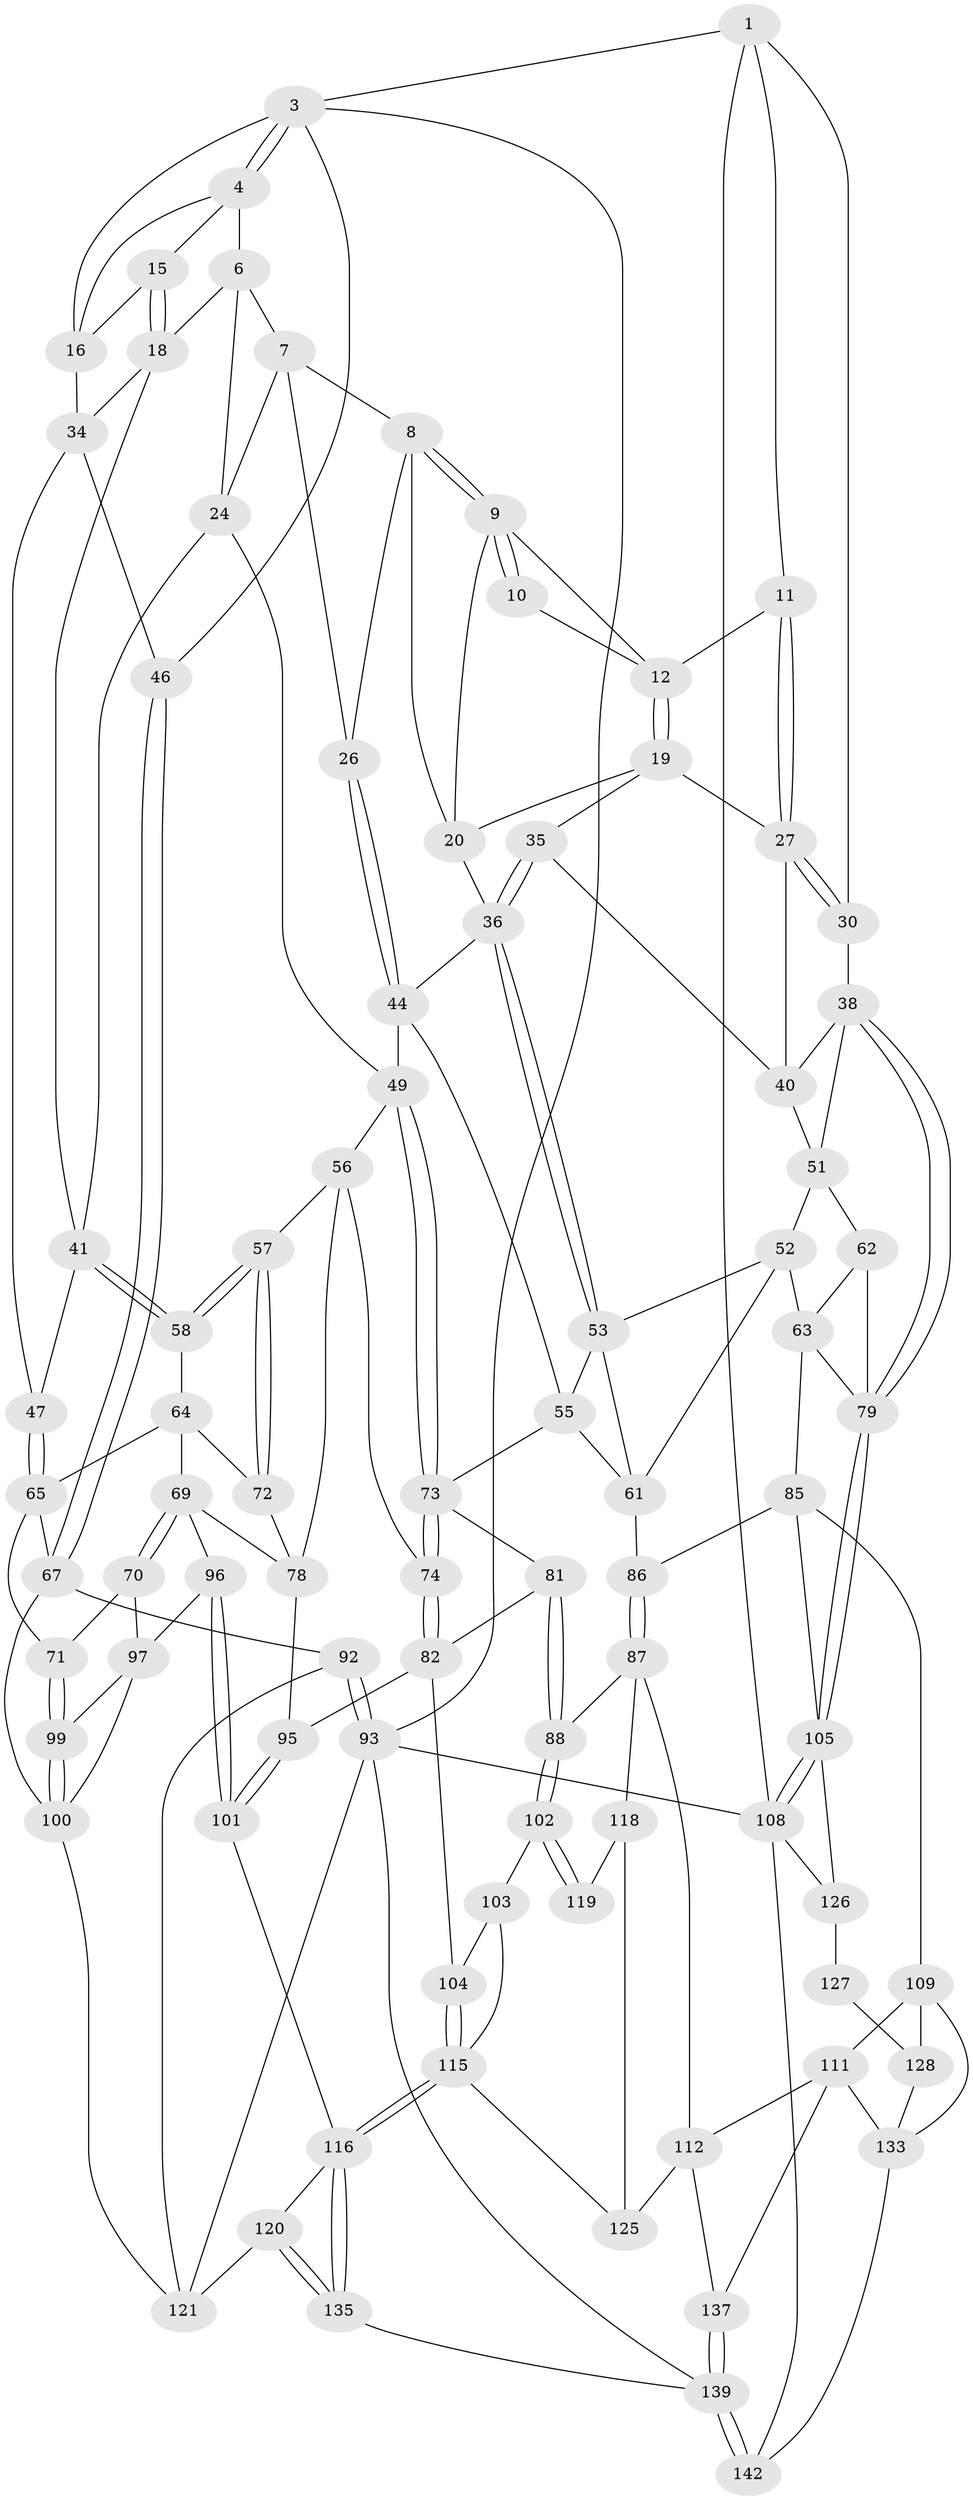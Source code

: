 // Generated by graph-tools (version 1.1) at 2025/52/02/27/25 19:52:43]
// undirected, 87 vertices, 193 edges
graph export_dot {
graph [start="1"]
  node [color=gray90,style=filled];
  1 [pos="+0.9064615985045025+0",super="+2"];
  3 [pos="+0+0",super="+32"];
  4 [pos="+0+0",super="+5"];
  6 [pos="+0.32309299415515563+0",super="+17"];
  7 [pos="+0.537301069842804+0",super="+23"];
  8 [pos="+0.5608140083665295+0",super="+22"];
  9 [pos="+0.5882202816891736+0",super="+14"];
  10 [pos="+0.7950635146622026+0"];
  11 [pos="+0.9152560361598998+0.10328165798863216"];
  12 [pos="+0.8906374926719328+0.10273363859765251",super="+13"];
  15 [pos="+0.15930516201652864+0.1272572966553723"];
  16 [pos="+0.061500640588351856+0.13926924853726544",super="+31"];
  18 [pos="+0.1918498119948654+0.1947303720978271",super="+33"];
  19 [pos="+0.7852209573823624+0.15530091447677638",super="+29"];
  20 [pos="+0.776291614494714+0.15457123124219663",super="+21"];
  24 [pos="+0.4194291659663029+0.28523781757751915",super="+25"];
  26 [pos="+0.5607206968618983+0.2751660759854665"];
  27 [pos="+1+0.1333555012121678",super="+28"];
  30 [pos="+1+0.14138074044490945"];
  34 [pos="+0.1027995594431803+0.2686428693349254",super="+45"];
  35 [pos="+0.859610189910067+0.32843698574259655"];
  36 [pos="+0.7042003024763352+0.3235130121212525",super="+37"];
  38 [pos="+1+0.42761796389189227",super="+39"];
  40 [pos="+1+0.40573647480750463",super="+43"];
  41 [pos="+0.30128498280601046+0.3695583598192723",super="+42"];
  44 [pos="+0.6552774590201819+0.3104004152812578",super="+48"];
  46 [pos="+0+0.38933963428137786"];
  47 [pos="+0.09180716741133356+0.406352822202165"];
  49 [pos="+0.5209918904187695+0.4722311510588225",super="+50"];
  51 [pos="+0.8098030493100637+0.43520744285886154",super="+59"];
  52 [pos="+0.8032630090758692+0.439469341833017",super="+60"];
  53 [pos="+0.7122706652974917+0.3537514243781596",super="+54"];
  55 [pos="+0.6798438868751773+0.5162626805895837",super="+76"];
  56 [pos="+0.37761878519291325+0.5073689197939221",super="+75"];
  57 [pos="+0.30293261714087644+0.4352067159992439"];
  58 [pos="+0.2970314936101396+0.421056199154093"];
  61 [pos="+0.7857167566057661+0.5232557421145514",super="+83"];
  62 [pos="+0.8357293961576577+0.5194786369244654"];
  63 [pos="+0.79839975992832+0.5325647013340296",super="+84"];
  64 [pos="+0.20259769849912918+0.4786500477970503",super="+68"];
  65 [pos="+0.09484599342182665+0.4218809123493164",super="+66"];
  67 [pos="+0+0.5388109267733514",super="+91"];
  69 [pos="+0.18011695317835988+0.5752972115927653",super="+90"];
  70 [pos="+0.1616016901913345+0.5821816652487453"];
  71 [pos="+0.09827954329857443+0.5764014357757926"];
  72 [pos="+0.2693397453311737+0.5589015910879378"];
  73 [pos="+0.5213857816616104+0.4732342840310239",super="+77"];
  74 [pos="+0.4195808439121206+0.6239004328969364"];
  78 [pos="+0.29804970457161184+0.5818782053905842",super="+89"];
  79 [pos="+1+0.5087769071796939",super="+80"];
  81 [pos="+0.5386314100571189+0.659412312383981"];
  82 [pos="+0.42211457741444414+0.6313950646351051",super="+94"];
  85 [pos="+0.816682588291819+0.6586291937490566",super="+107"];
  86 [pos="+0.6656341027080214+0.6718939655561877"];
  87 [pos="+0.6349117914412116+0.6997997456466678",super="+113"];
  88 [pos="+0.5792638104322059+0.7008638775372442"];
  92 [pos="+0+0.8910927815235382"];
  93 [pos="+0+1",super="+141"];
  95 [pos="+0.2948429560961318+0.741611498636667"];
  96 [pos="+0.2515326251120049+0.7437716937845351"];
  97 [pos="+0.22454522369616056+0.7364821070683663",super="+98"];
  99 [pos="+0.05172186396913127+0.6948185390037905"];
  100 [pos="+0.04704547874021938+0.6999732897952646",super="+114"];
  101 [pos="+0.2811769893512284+0.755667566217954"];
  102 [pos="+0.5504688135062064+0.746177939455662"];
  103 [pos="+0.48761367973995406+0.7821316794010854"];
  104 [pos="+0.38551996078166156+0.7208427590932284"];
  105 [pos="+1+0.6621901426098776",super="+106"];
  108 [pos="+1+1",super="+129"];
  109 [pos="+0.8230112147912745+0.7923134720315812",super="+110"];
  111 [pos="+0.7481326678815795+0.846537192147665",super="+136"];
  112 [pos="+0.7088673311443101+0.8297269402100511",super="+134"];
  115 [pos="+0.43586865203043046+0.8759059335368866",super="+123"];
  116 [pos="+0.36847632008521264+0.8966449867287128",super="+117"];
  118 [pos="+0.6427313406520619+0.8282355585178269",super="+124"];
  119 [pos="+0.5694881660746669+0.8327823069746377"];
  120 [pos="+0.21491097706568937+0.8664848388147538"];
  121 [pos="+0.15463033746370392+0.9001761537116655",super="+122"];
  125 [pos="+0.5480539926771789+0.9367454962645488"];
  126 [pos="+0.9651607138648806+0.755095176687163",super="+130"];
  127 [pos="+0.9365272079985445+0.8406183437822056",super="+131"];
  128 [pos="+0.8798484275381129+0.8657222318283467",super="+132"];
  133 [pos="+0.8871086964809546+0.9417501662562938",super="+138"];
  135 [pos="+0.333206611156837+1"];
  137 [pos="+0.5655204945931749+0.9795521934387277"];
  139 [pos="+0.5543372456596843+1",super="+140"];
  142 [pos="+0.7686751789579186+1"];
  1 -- 11;
  1 -- 3;
  1 -- 108;
  1 -- 30;
  3 -- 4;
  3 -- 4;
  3 -- 93;
  3 -- 16;
  3 -- 46;
  4 -- 16;
  4 -- 6;
  4 -- 15;
  6 -- 7;
  6 -- 24;
  6 -- 18;
  7 -- 8;
  7 -- 24;
  7 -- 26;
  8 -- 9;
  8 -- 9;
  8 -- 26;
  8 -- 20;
  9 -- 10;
  9 -- 10;
  9 -- 20;
  9 -- 12;
  10 -- 12;
  11 -- 12;
  11 -- 27;
  11 -- 27;
  12 -- 19;
  12 -- 19;
  15 -- 16;
  15 -- 18;
  15 -- 18;
  16 -- 34;
  18 -- 41;
  18 -- 34;
  19 -- 20;
  19 -- 35;
  19 -- 27;
  20 -- 36;
  24 -- 41;
  24 -- 49;
  26 -- 44;
  26 -- 44;
  27 -- 30;
  27 -- 30;
  27 -- 40;
  30 -- 38;
  34 -- 46;
  34 -- 47;
  35 -- 36;
  35 -- 36;
  35 -- 40;
  36 -- 53;
  36 -- 53;
  36 -- 44;
  38 -- 79;
  38 -- 79;
  38 -- 40;
  38 -- 51;
  40 -- 51;
  41 -- 58;
  41 -- 58;
  41 -- 47;
  44 -- 49;
  44 -- 55;
  46 -- 67;
  46 -- 67;
  47 -- 65;
  47 -- 65;
  49 -- 73;
  49 -- 73;
  49 -- 56;
  51 -- 52;
  51 -- 62;
  52 -- 53;
  52 -- 61;
  52 -- 63;
  53 -- 61;
  53 -- 55;
  55 -- 73;
  55 -- 61;
  56 -- 57;
  56 -- 74;
  56 -- 78;
  57 -- 58;
  57 -- 58;
  57 -- 72;
  57 -- 72;
  58 -- 64;
  61 -- 86;
  62 -- 63;
  62 -- 79;
  63 -- 85;
  63 -- 79;
  64 -- 65;
  64 -- 72;
  64 -- 69;
  65 -- 67;
  65 -- 71;
  67 -- 100;
  67 -- 92;
  69 -- 70;
  69 -- 70;
  69 -- 96;
  69 -- 78;
  70 -- 71;
  70 -- 97;
  71 -- 99;
  71 -- 99;
  72 -- 78;
  73 -- 74;
  73 -- 74;
  73 -- 81;
  74 -- 82;
  74 -- 82;
  78 -- 95;
  79 -- 105;
  79 -- 105;
  81 -- 82;
  81 -- 88;
  81 -- 88;
  82 -- 104;
  82 -- 95;
  85 -- 86;
  85 -- 109;
  85 -- 105;
  86 -- 87;
  86 -- 87;
  87 -- 88;
  87 -- 112;
  87 -- 118;
  88 -- 102;
  88 -- 102;
  92 -- 93;
  92 -- 93;
  92 -- 121;
  93 -- 108;
  93 -- 121;
  93 -- 139;
  95 -- 101;
  95 -- 101;
  96 -- 97;
  96 -- 101;
  96 -- 101;
  97 -- 100;
  97 -- 99;
  99 -- 100;
  99 -- 100;
  100 -- 121;
  101 -- 116;
  102 -- 103;
  102 -- 119;
  102 -- 119;
  103 -- 104;
  103 -- 115;
  104 -- 115;
  104 -- 115;
  105 -- 108;
  105 -- 108;
  105 -- 126;
  108 -- 142;
  108 -- 126;
  109 -- 128;
  109 -- 133;
  109 -- 111;
  111 -- 112;
  111 -- 137;
  111 -- 133;
  112 -- 137;
  112 -- 125;
  115 -- 116;
  115 -- 116;
  115 -- 125;
  116 -- 135;
  116 -- 135;
  116 -- 120;
  118 -- 119 [weight=2];
  118 -- 125;
  120 -- 121;
  120 -- 135;
  120 -- 135;
  126 -- 127 [weight=2];
  127 -- 128 [weight=2];
  128 -- 133;
  133 -- 142;
  135 -- 139;
  137 -- 139;
  137 -- 139;
  139 -- 142;
  139 -- 142;
}
